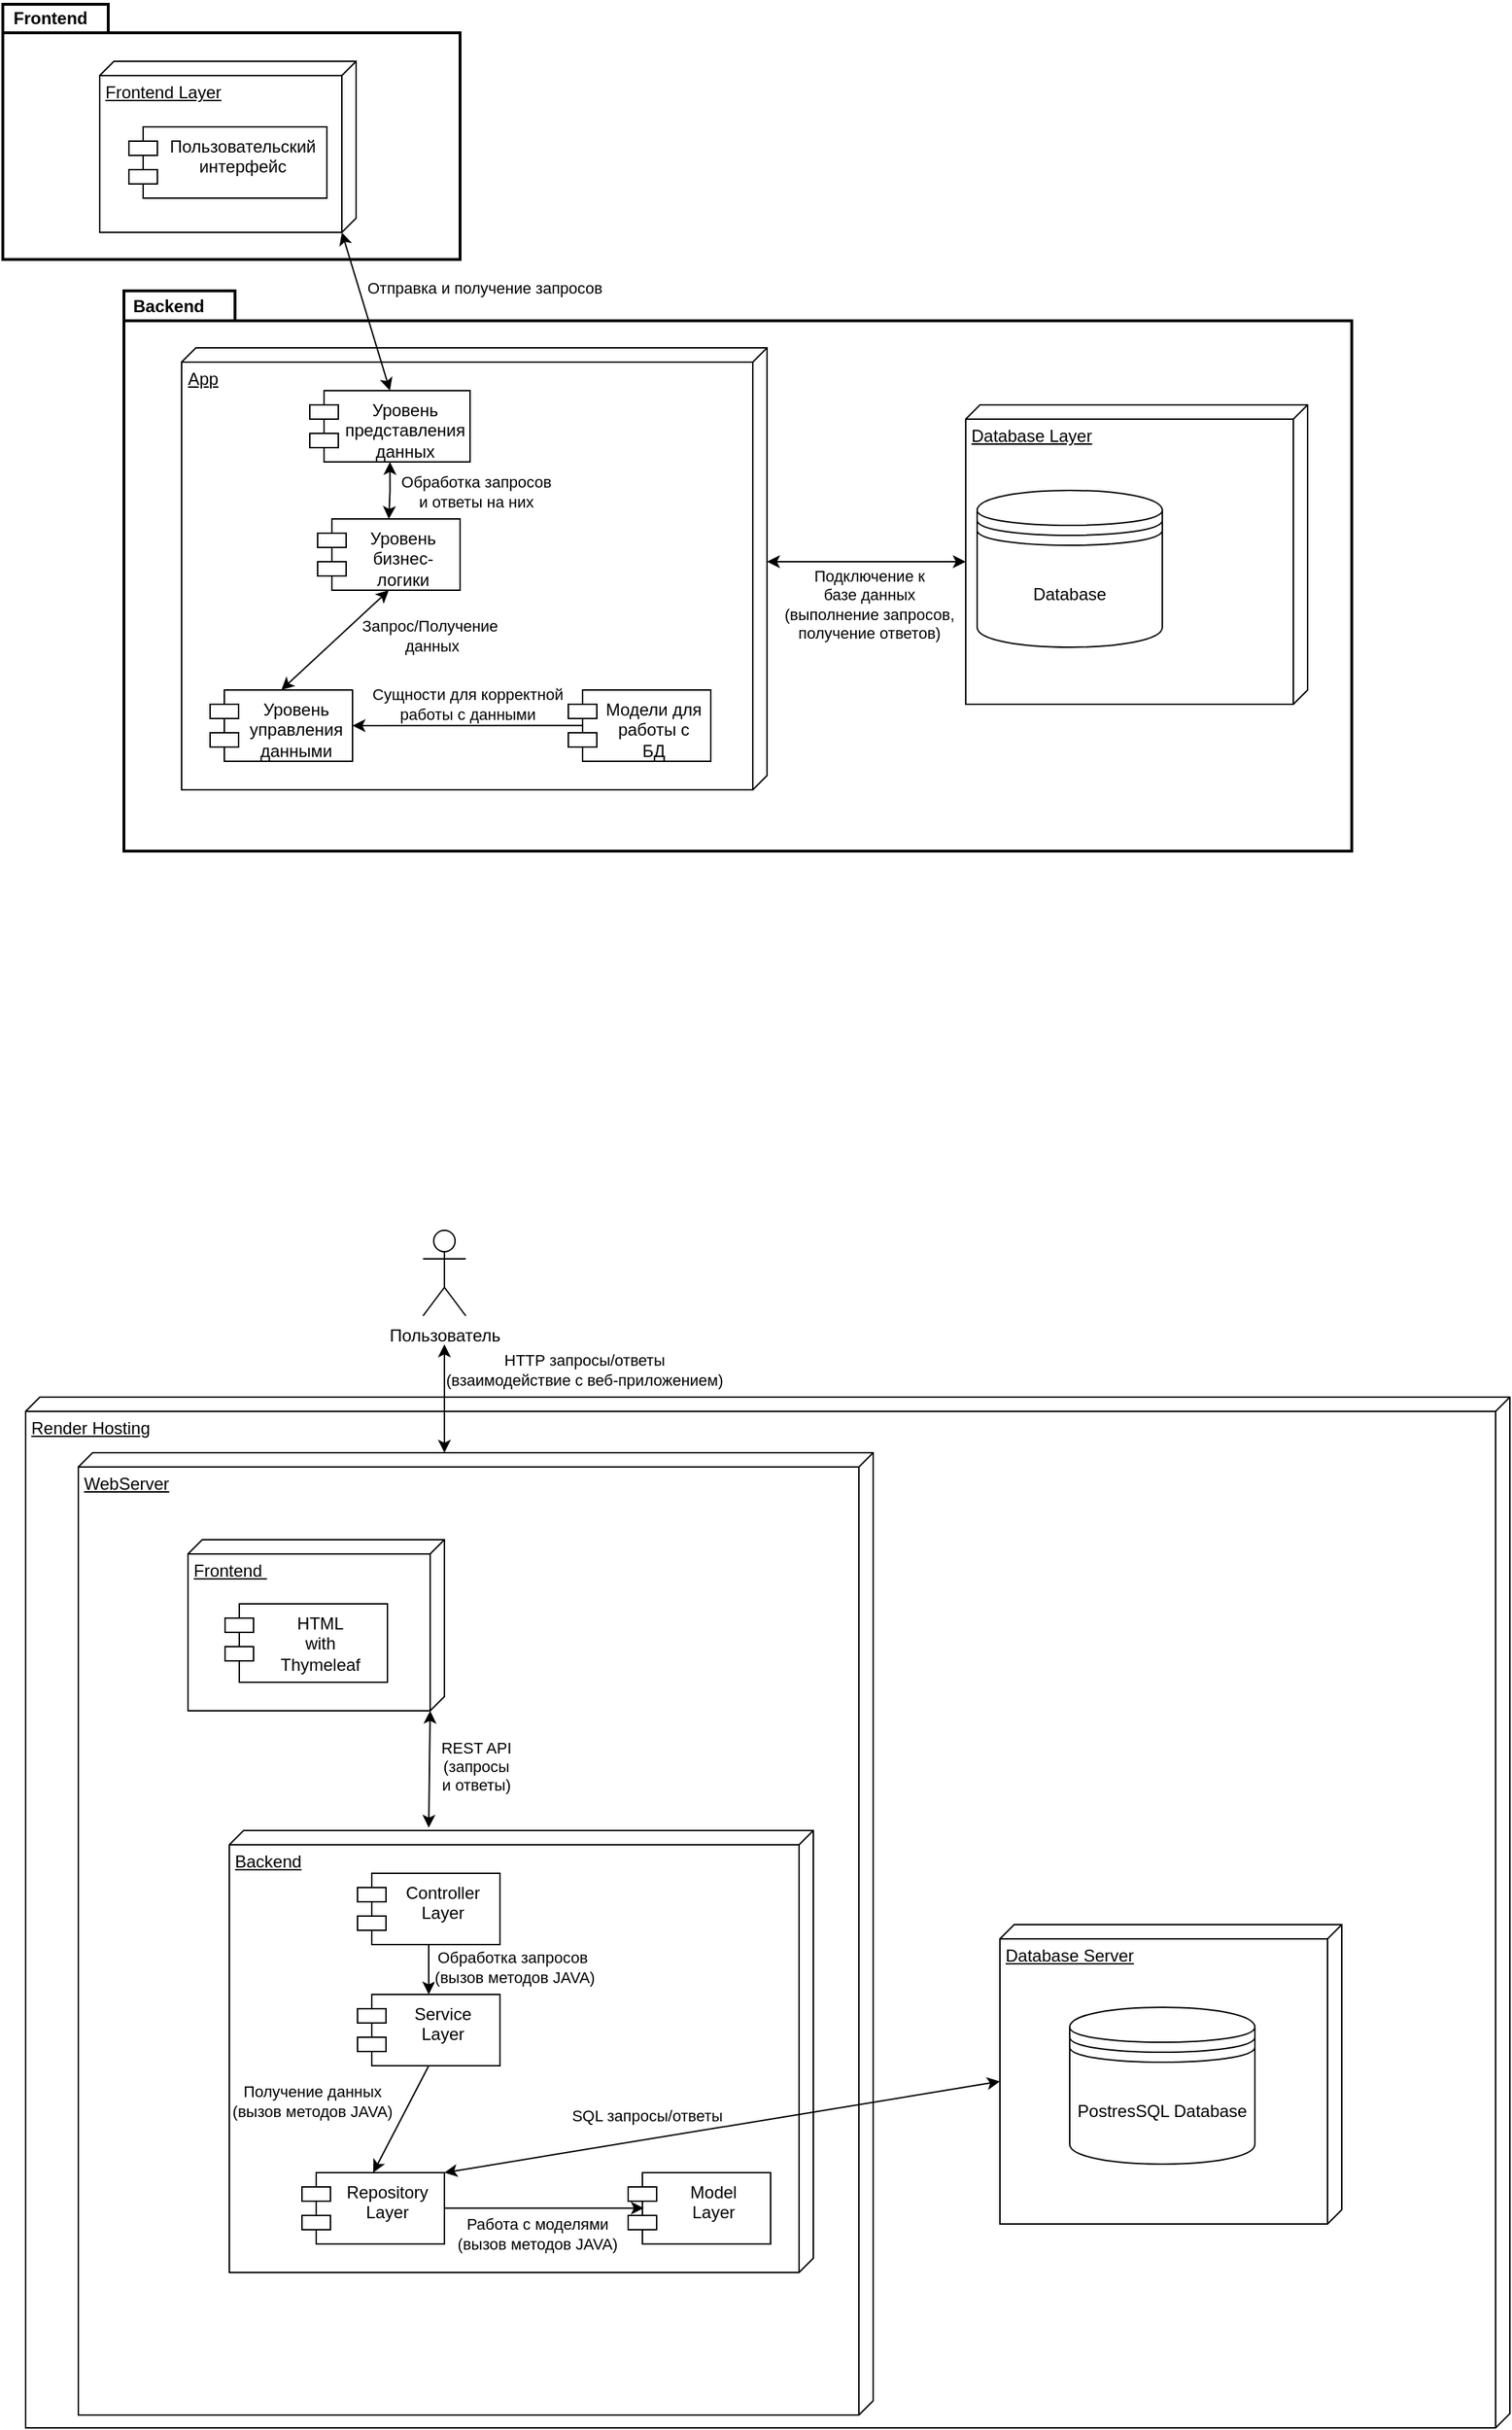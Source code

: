 <mxfile version="27.0.3">
  <diagram name="Page-1" id="5f0bae14-7c28-e335-631c-24af17079c00">
    <mxGraphModel dx="1554" dy="860" grid="0" gridSize="10" guides="1" tooltips="1" connect="1" arrows="1" fold="1" page="0" pageScale="1" pageWidth="1100" pageHeight="850" background="none" math="0" shadow="0">
      <root>
        <mxCell id="0" />
        <mxCell id="1" parent="0" />
        <mxCell id="lL1g4DzB1vZf3QuN_lwf-24" value="Render Hosting" style="verticalAlign=top;align=left;spacingTop=8;spacingLeft=2;spacingRight=12;shape=cube;size=10;direction=south;fontStyle=4;html=1;whiteSpace=wrap;" parent="1" vertex="1">
          <mxGeometry x="62" y="1009" width="1042" height="723" as="geometry" />
        </mxCell>
        <mxCell id="lL1g4DzB1vZf3QuN_lwf-29" value="WebServer" style="verticalAlign=top;align=left;spacingTop=8;spacingLeft=2;spacingRight=12;shape=cube;size=10;direction=south;fontStyle=4;html=1;whiteSpace=wrap;" parent="1" vertex="1">
          <mxGeometry x="99" y="1048" width="558" height="675" as="geometry" />
        </mxCell>
        <mxCell id="zEpLfYP4PXnwlcTxSNje-4" value="" style="shape=folder;tabWidth=78;tabHeight=21;tabPosition=left;strokeWidth=2;html=1;whiteSpace=wrap;align=center;" parent="1" vertex="1">
          <mxGeometry x="131" y="233" width="862" height="393" as="geometry" />
        </mxCell>
        <mxCell id="zEpLfYP4PXnwlcTxSNje-2" value="123" style="shape=folder;tabWidth=74;tabHeight=20;tabPosition=left;strokeWidth=2;html=1;whiteSpace=wrap;align=center;" parent="1" vertex="1">
          <mxGeometry x="46" y="32" width="321" height="179" as="geometry" />
        </mxCell>
        <mxCell id="lL1g4DzB1vZf3QuN_lwf-3" value="Frontend&amp;nbsp;" style="verticalAlign=top;align=left;spacingTop=8;spacingLeft=2;spacingRight=12;shape=cube;size=10;direction=south;fontStyle=4;html=1;whiteSpace=wrap;" parent="1" vertex="1">
          <mxGeometry x="176" y="1109" width="180" height="120" as="geometry" />
        </mxCell>
        <mxCell id="lL1g4DzB1vZf3QuN_lwf-4" value="HTML&lt;div&gt;with&lt;/div&gt;&lt;div&gt;Thymeleaf&lt;/div&gt;" style="shape=module;align=left;spacingLeft=20;align=center;verticalAlign=top;whiteSpace=wrap;html=1;" parent="1" vertex="1">
          <mxGeometry x="202" y="1154" width="114" height="55" as="geometry" />
        </mxCell>
        <mxCell id="lL1g4DzB1vZf3QuN_lwf-5" value="Backend" style="verticalAlign=top;align=left;spacingTop=8;spacingLeft=2;spacingRight=12;shape=cube;size=10;direction=south;fontStyle=4;html=1;whiteSpace=wrap;" parent="1" vertex="1">
          <mxGeometry x="205" y="1313" width="410" height="310" as="geometry" />
        </mxCell>
        <mxCell id="lL1g4DzB1vZf3QuN_lwf-7" value="Database Server" style="verticalAlign=top;align=left;spacingTop=8;spacingLeft=2;spacingRight=12;shape=cube;size=10;direction=south;fontStyle=4;html=1;whiteSpace=wrap;" parent="1" vertex="1">
          <mxGeometry x="746" y="1379" width="240" height="210" as="geometry" />
        </mxCell>
        <mxCell id="lL1g4DzB1vZf3QuN_lwf-8" value="PostresSQL Database" style="shape=datastore;whiteSpace=wrap;html=1;" parent="1" vertex="1">
          <mxGeometry x="795" y="1437" width="130" height="110" as="geometry" />
        </mxCell>
        <mxCell id="lL1g4DzB1vZf3QuN_lwf-16" style="edgeStyle=orthogonalEdgeStyle;rounded=0;orthogonalLoop=1;jettySize=auto;html=1;exitX=0.5;exitY=1;exitDx=0;exitDy=0;entryX=0.5;entryY=0;entryDx=0;entryDy=0;" parent="1" source="lL1g4DzB1vZf3QuN_lwf-9" target="lL1g4DzB1vZf3QuN_lwf-10" edge="1">
          <mxGeometry relative="1" as="geometry" />
        </mxCell>
        <mxCell id="lL1g4DzB1vZf3QuN_lwf-17" value="Обработка запросов&amp;nbsp;&lt;div&gt;(вызов методов JAVA)&lt;/div&gt;" style="edgeLabel;html=1;align=center;verticalAlign=middle;resizable=0;points=[];" parent="lL1g4DzB1vZf3QuN_lwf-16" vertex="1" connectable="0">
          <mxGeometry x="-0.08" y="1" relative="1" as="geometry">
            <mxPoint x="59" as="offset" />
          </mxGeometry>
        </mxCell>
        <mxCell id="lL1g4DzB1vZf3QuN_lwf-9" value="Controller Layer" style="shape=module;align=left;spacingLeft=20;align=center;verticalAlign=top;whiteSpace=wrap;html=1;" parent="1" vertex="1">
          <mxGeometry x="295" y="1343" width="100" height="50" as="geometry" />
        </mxCell>
        <mxCell id="lL1g4DzB1vZf3QuN_lwf-18" style="rounded=0;orthogonalLoop=1;jettySize=auto;html=1;exitX=0.5;exitY=1;exitDx=0;exitDy=0;entryX=0.5;entryY=0;entryDx=0;entryDy=0;" parent="1" source="lL1g4DzB1vZf3QuN_lwf-10" target="lL1g4DzB1vZf3QuN_lwf-12" edge="1">
          <mxGeometry relative="1" as="geometry" />
        </mxCell>
        <mxCell id="lL1g4DzB1vZf3QuN_lwf-19" value="Получение данных&lt;div&gt;(вызов методов JAVA)&lt;br&gt;&lt;/div&gt;" style="edgeLabel;html=1;align=center;verticalAlign=middle;resizable=0;points=[];labelBackgroundColor=none;" parent="lL1g4DzB1vZf3QuN_lwf-18" vertex="1" connectable="0">
          <mxGeometry x="0.426" y="2" relative="1" as="geometry">
            <mxPoint x="-56" y="-30" as="offset" />
          </mxGeometry>
        </mxCell>
        <mxCell id="lL1g4DzB1vZf3QuN_lwf-10" value="Service&lt;div&gt;Layer&lt;/div&gt;" style="shape=module;align=left;spacingLeft=20;align=center;verticalAlign=top;whiteSpace=wrap;html=1;" parent="1" vertex="1">
          <mxGeometry x="295" y="1428" width="100" height="50" as="geometry" />
        </mxCell>
        <mxCell id="lL1g4DzB1vZf3QuN_lwf-11" value="Model&lt;div&gt;Layer&lt;/div&gt;" style="shape=module;align=left;spacingLeft=20;align=center;verticalAlign=top;whiteSpace=wrap;html=1;" parent="1" vertex="1">
          <mxGeometry x="485" y="1553" width="100" height="50" as="geometry" />
        </mxCell>
        <mxCell id="lL1g4DzB1vZf3QuN_lwf-12" value="Repository&lt;div&gt;Layer&lt;/div&gt;" style="shape=module;align=left;spacingLeft=20;align=center;verticalAlign=top;whiteSpace=wrap;html=1;" parent="1" vertex="1">
          <mxGeometry x="256" y="1553" width="100" height="50" as="geometry" />
        </mxCell>
        <mxCell id="lL1g4DzB1vZf3QuN_lwf-13" style="rounded=0;orthogonalLoop=1;jettySize=auto;html=1;exitX=0;exitY=0;exitDx=120;exitDy=10;exitPerimeter=0;startArrow=classic;startFill=1;" parent="1" source="lL1g4DzB1vZf3QuN_lwf-3" edge="1">
          <mxGeometry relative="1" as="geometry">
            <mxPoint x="345" y="1311" as="targetPoint" />
          </mxGeometry>
        </mxCell>
        <mxCell id="lL1g4DzB1vZf3QuN_lwf-15" value="REST API &lt;br&gt;(запросы&lt;div&gt;и ответы)&lt;/div&gt;" style="edgeLabel;html=1;align=center;verticalAlign=middle;resizable=0;points=[];labelBackgroundColor=none;" parent="lL1g4DzB1vZf3QuN_lwf-13" vertex="1" connectable="0">
          <mxGeometry x="-0.253" y="3" relative="1" as="geometry">
            <mxPoint x="29" y="8" as="offset" />
          </mxGeometry>
        </mxCell>
        <mxCell id="lL1g4DzB1vZf3QuN_lwf-20" style="rounded=0;orthogonalLoop=1;jettySize=auto;html=1;exitX=1;exitY=0.5;exitDx=0;exitDy=0;entryX=0.11;entryY=0.5;entryDx=0;entryDy=0;entryPerimeter=0;startArrow=none;startFill=0;" parent="1" edge="1">
          <mxGeometry relative="1" as="geometry">
            <mxPoint x="356" y="1577.85" as="sourcePoint" />
            <mxPoint x="496" y="1577.85" as="targetPoint" />
          </mxGeometry>
        </mxCell>
        <mxCell id="lL1g4DzB1vZf3QuN_lwf-21" value="Работа с моделями&lt;div&gt;(вызов методов JAVA)&lt;br&gt;&lt;/div&gt;" style="edgeLabel;html=1;align=center;verticalAlign=middle;resizable=0;points=[];" parent="lL1g4DzB1vZf3QuN_lwf-20" vertex="1" connectable="0">
          <mxGeometry x="-0.179" relative="1" as="geometry">
            <mxPoint x="7" y="18" as="offset" />
          </mxGeometry>
        </mxCell>
        <mxCell id="lL1g4DzB1vZf3QuN_lwf-22" style="rounded=0;orthogonalLoop=1;jettySize=auto;html=1;exitX=1;exitY=0;exitDx=0;exitDy=0;entryX=0;entryY=0;entryDx=110;entryDy=240;entryPerimeter=0;startArrow=classic;startFill=1;" parent="1" source="lL1g4DzB1vZf3QuN_lwf-12" target="lL1g4DzB1vZf3QuN_lwf-7" edge="1">
          <mxGeometry relative="1" as="geometry" />
        </mxCell>
        <mxCell id="lL1g4DzB1vZf3QuN_lwf-23" value="SQL запросы/ответы" style="edgeLabel;html=1;align=center;verticalAlign=middle;resizable=0;points=[];" parent="lL1g4DzB1vZf3QuN_lwf-22" vertex="1" connectable="0">
          <mxGeometry x="-0.479" y="2" relative="1" as="geometry">
            <mxPoint x="40" y="-22" as="offset" />
          </mxGeometry>
        </mxCell>
        <mxCell id="lL1g4DzB1vZf3QuN_lwf-25" value="Пользователь" style="shape=umlActor;verticalLabelPosition=bottom;verticalAlign=top;html=1;outlineConnect=0;" parent="1" vertex="1">
          <mxGeometry x="341" y="892" width="30" height="60" as="geometry" />
        </mxCell>
        <mxCell id="lL1g4DzB1vZf3QuN_lwf-27" value="Database Layer" style="verticalAlign=top;align=left;spacingTop=8;spacingLeft=2;spacingRight=12;shape=cube;size=10;direction=south;fontStyle=4;html=1;whiteSpace=wrap;" parent="1" vertex="1">
          <mxGeometry x="722" y="313" width="240" height="210" as="geometry" />
        </mxCell>
        <mxCell id="lL1g4DzB1vZf3QuN_lwf-28" value="Database" style="shape=datastore;whiteSpace=wrap;html=1;" parent="1" vertex="1">
          <mxGeometry x="730" y="373" width="130" height="110" as="geometry" />
        </mxCell>
        <mxCell id="lL1g4DzB1vZf3QuN_lwf-30" value="Frontend Layer" style="verticalAlign=top;align=left;spacingTop=8;spacingLeft=2;spacingRight=12;shape=cube;size=10;direction=south;fontStyle=4;html=1;whiteSpace=wrap;" parent="1" vertex="1">
          <mxGeometry x="114" y="72" width="180" height="120" as="geometry" />
        </mxCell>
        <mxCell id="lL1g4DzB1vZf3QuN_lwf-31" value="Пользовательский&lt;div&gt;интерфейс&lt;/div&gt;" style="shape=module;align=left;spacingLeft=20;align=center;verticalAlign=top;whiteSpace=wrap;html=1;" parent="1" vertex="1">
          <mxGeometry x="134.5" y="118" width="139" height="50" as="geometry" />
        </mxCell>
        <mxCell id="lL1g4DzB1vZf3QuN_lwf-32" value="App" style="verticalAlign=top;align=left;spacingTop=8;spacingLeft=2;spacingRight=12;shape=cube;size=10;direction=south;fontStyle=4;html=1;whiteSpace=wrap;" parent="1" vertex="1">
          <mxGeometry x="171.5" y="273" width="411" height="310" as="geometry" />
        </mxCell>
        <mxCell id="lL1g4DzB1vZf3QuN_lwf-33" style="edgeStyle=orthogonalEdgeStyle;rounded=0;orthogonalLoop=1;jettySize=auto;html=1;exitX=0.5;exitY=1;exitDx=0;exitDy=0;entryX=0.5;entryY=0;entryDx=0;entryDy=0;startArrow=classic;startFill=1;" parent="1" source="lL1g4DzB1vZf3QuN_lwf-35" target="lL1g4DzB1vZf3QuN_lwf-38" edge="1">
          <mxGeometry relative="1" as="geometry" />
        </mxCell>
        <mxCell id="lL1g4DzB1vZf3QuN_lwf-34" value="Обработка запросов&lt;div&gt;и ответы на них&lt;/div&gt;" style="edgeLabel;html=1;align=center;verticalAlign=middle;resizable=0;points=[];" parent="lL1g4DzB1vZf3QuN_lwf-33" vertex="1" connectable="0">
          <mxGeometry x="-0.08" y="1" relative="1" as="geometry">
            <mxPoint x="59" y="2" as="offset" />
          </mxGeometry>
        </mxCell>
        <mxCell id="lL1g4DzB1vZf3QuN_lwf-35" value="Уровень&lt;br&gt;представления&lt;br&gt;данных" style="shape=module;align=left;spacingLeft=20;align=center;verticalAlign=top;whiteSpace=wrap;html=1;" parent="1" vertex="1">
          <mxGeometry x="261.5" y="303" width="112.5" height="50" as="geometry" />
        </mxCell>
        <mxCell id="lL1g4DzB1vZf3QuN_lwf-36" style="rounded=0;orthogonalLoop=1;jettySize=auto;html=1;exitX=0.5;exitY=1;exitDx=0;exitDy=0;entryX=0.5;entryY=0;entryDx=0;entryDy=0;startArrow=classic;startFill=1;" parent="1" source="lL1g4DzB1vZf3QuN_lwf-38" target="lL1g4DzB1vZf3QuN_lwf-40" edge="1">
          <mxGeometry relative="1" as="geometry" />
        </mxCell>
        <mxCell id="lL1g4DzB1vZf3QuN_lwf-37" value="Запрос/Получение&amp;nbsp;&lt;div&gt;данных&lt;/div&gt;" style="edgeLabel;html=1;align=center;verticalAlign=middle;resizable=0;points=[];" parent="lL1g4DzB1vZf3QuN_lwf-36" vertex="1" connectable="0">
          <mxGeometry x="0.426" y="2" relative="1" as="geometry">
            <mxPoint x="82" y="-20" as="offset" />
          </mxGeometry>
        </mxCell>
        <mxCell id="lL1g4DzB1vZf3QuN_lwf-38" value="Уровень&lt;br&gt;бизнес-логики" style="shape=module;align=left;spacingLeft=20;align=center;verticalAlign=top;whiteSpace=wrap;html=1;" parent="1" vertex="1">
          <mxGeometry x="267" y="393" width="100" height="50" as="geometry" />
        </mxCell>
        <mxCell id="lL1g4DzB1vZf3QuN_lwf-39" value="Модели для&lt;br&gt;работы с&lt;br&gt;БД" style="shape=module;align=left;spacingLeft=20;align=center;verticalAlign=top;whiteSpace=wrap;html=1;" parent="1" vertex="1">
          <mxGeometry x="443" y="513" width="100" height="50" as="geometry" />
        </mxCell>
        <mxCell id="lL1g4DzB1vZf3QuN_lwf-40" value="Уровень&lt;br&gt;управления данными" style="shape=module;align=left;spacingLeft=20;align=center;verticalAlign=top;whiteSpace=wrap;html=1;" parent="1" vertex="1">
          <mxGeometry x="191.5" y="513" width="100" height="50" as="geometry" />
        </mxCell>
        <mxCell id="lL1g4DzB1vZf3QuN_lwf-41" style="rounded=0;orthogonalLoop=1;jettySize=auto;html=1;exitX=0;exitY=0;exitDx=120;exitDy=10;exitPerimeter=0;entryX=0.5;entryY=0;entryDx=0;entryDy=0;startArrow=classic;startFill=1;" parent="1" source="lL1g4DzB1vZf3QuN_lwf-30" target="lL1g4DzB1vZf3QuN_lwf-35" edge="1">
          <mxGeometry relative="1" as="geometry">
            <mxPoint x="281.5" y="243" as="sourcePoint" />
          </mxGeometry>
        </mxCell>
        <mxCell id="lL1g4DzB1vZf3QuN_lwf-42" value="Отправка и получение запросов" style="edgeLabel;html=1;align=center;verticalAlign=middle;resizable=0;points=[];" parent="lL1g4DzB1vZf3QuN_lwf-41" vertex="1" connectable="0">
          <mxGeometry x="-0.253" y="3" relative="1" as="geometry">
            <mxPoint x="84" y="-2" as="offset" />
          </mxGeometry>
        </mxCell>
        <mxCell id="lL1g4DzB1vZf3QuN_lwf-43" style="rounded=0;orthogonalLoop=1;jettySize=auto;html=1;exitX=1;exitY=0.5;exitDx=0;exitDy=0;entryX=0.103;entryY=0.497;entryDx=0;entryDy=0;entryPerimeter=0;startArrow=classic;startFill=1;endArrow=none;" parent="1" source="lL1g4DzB1vZf3QuN_lwf-40" target="lL1g4DzB1vZf3QuN_lwf-39" edge="1">
          <mxGeometry relative="1" as="geometry" />
        </mxCell>
        <mxCell id="lL1g4DzB1vZf3QuN_lwf-44" value="Сущности для корректной &lt;br&gt;работы с данными" style="edgeLabel;html=1;align=center;verticalAlign=middle;resizable=0;points=[];" parent="lL1g4DzB1vZf3QuN_lwf-43" vertex="1" connectable="0">
          <mxGeometry x="-0.179" relative="1" as="geometry">
            <mxPoint x="14" y="-15" as="offset" />
          </mxGeometry>
        </mxCell>
        <mxCell id="lL1g4DzB1vZf3QuN_lwf-45" value="" style="edgeStyle=orthogonalEdgeStyle;rounded=0;orthogonalLoop=1;jettySize=auto;html=1;startArrow=classic;startFill=1;" parent="1" edge="1">
          <mxGeometry relative="1" as="geometry">
            <mxPoint x="356" y="972" as="sourcePoint" />
            <mxPoint x="356" y="1048" as="targetPoint" />
          </mxGeometry>
        </mxCell>
        <mxCell id="lL1g4DzB1vZf3QuN_lwf-46" value="HTTP запросы/ответы&lt;div&gt;(взаимодействие с веб-приложением)&lt;/div&gt;" style="edgeLabel;html=1;align=center;verticalAlign=middle;resizable=0;points=[];labelBackgroundColor=none;" parent="lL1g4DzB1vZf3QuN_lwf-45" vertex="1" connectable="0">
          <mxGeometry x="0.304" y="-1" relative="1" as="geometry">
            <mxPoint x="99" y="-32" as="offset" />
          </mxGeometry>
        </mxCell>
        <mxCell id="lL1g4DzB1vZf3QuN_lwf-47" style="rounded=0;orthogonalLoop=1;jettySize=auto;html=1;exitX=0;exitY=0;exitDx=150;exitDy=0;exitPerimeter=0;entryX=0;entryY=0;entryDx=110;entryDy=240;entryPerimeter=0;startArrow=classic;startFill=1;" parent="1" source="lL1g4DzB1vZf3QuN_lwf-32" target="lL1g4DzB1vZf3QuN_lwf-27" edge="1">
          <mxGeometry relative="1" as="geometry" />
        </mxCell>
        <mxCell id="lL1g4DzB1vZf3QuN_lwf-48" value="Подключение к&lt;div&gt;базе данных&lt;br&gt;(выполнение запросов, &lt;br&gt;получение ответов)&lt;/div&gt;" style="edgeLabel;html=1;align=center;verticalAlign=middle;resizable=0;points=[];labelBackgroundColor=none;" parent="lL1g4DzB1vZf3QuN_lwf-47" vertex="1" connectable="0">
          <mxGeometry x="0.207" y="1" relative="1" as="geometry">
            <mxPoint x="-13" y="31" as="offset" />
          </mxGeometry>
        </mxCell>
        <mxCell id="zEpLfYP4PXnwlcTxSNje-3" value="&lt;b&gt;Frontend&lt;/b&gt;" style="text;html=1;align=center;verticalAlign=middle;resizable=0;points=[];autosize=1;strokeColor=none;fillColor=none;" parent="1" vertex="1">
          <mxGeometry x="44" y="29" width="70" height="26" as="geometry" />
        </mxCell>
        <mxCell id="zEpLfYP4PXnwlcTxSNje-5" value="&lt;b&gt;Backend&lt;/b&gt;" style="text;html=1;align=center;verticalAlign=middle;resizable=0;points=[];autosize=1;strokeColor=none;fillColor=none;" parent="1" vertex="1">
          <mxGeometry x="128" y="231" width="68" height="26" as="geometry" />
        </mxCell>
        <mxCell id="4SomBUl-GAu_KjxZ-yqg-1" value="" style="shape=image;verticalLabelPosition=bottom;labelBackgroundColor=default;verticalAlign=top;aspect=fixed;imageAspect=0;image=https://lmsdo.rea.ru/pluginfile.php/14950/course/overviewfiles/react%404x.png;" parent="1" vertex="1">
          <mxGeometry x="242" y="75" width="51" height="51" as="geometry" />
        </mxCell>
        <mxCell id="4SomBUl-GAu_KjxZ-yqg-2" value="" style="shape=image;verticalLabelPosition=bottom;labelBackgroundColor=default;verticalAlign=top;aspect=fixed;imageAspect=0;image=https://upload.wikimedia.org/wikipedia/commons/thumb/1/1a/FastAPI_logo.svg/1024px-FastAPI_logo.svg.png;" parent="1" vertex="1">
          <mxGeometry x="418.8" y="285.46" width="148.4" height="27.54" as="geometry" />
        </mxCell>
        <mxCell id="4SomBUl-GAu_KjxZ-yqg-3" value="" style="shape=image;verticalLabelPosition=bottom;labelBackgroundColor=default;verticalAlign=top;aspect=fixed;imageAspect=0;image=https://user-images.githubusercontent.com/81221395/146988241-e9b117b4-745a-4d71-bc41-752e6f04f2b2.png;" parent="1" vertex="1">
          <mxGeometry x="825.5" y="313" width="89.5" height="74.27" as="geometry" />
        </mxCell>
      </root>
    </mxGraphModel>
  </diagram>
</mxfile>
